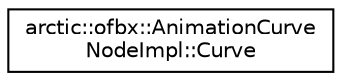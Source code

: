 digraph "Graphical Class Hierarchy"
{
 // LATEX_PDF_SIZE
  edge [fontname="Helvetica",fontsize="10",labelfontname="Helvetica",labelfontsize="10"];
  node [fontname="Helvetica",fontsize="10",shape=record];
  rankdir="LR";
  Node0 [label="arctic::ofbx::AnimationCurve\lNodeImpl::Curve",height=0.2,width=0.4,color="black", fillcolor="white", style="filled",URL="$structarctic_1_1ofbx_1_1_animation_curve_node_impl_1_1_curve.html",tooltip=" "];
}
